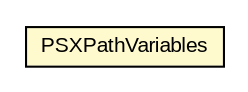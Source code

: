 #!/usr/local/bin/dot
#
# Class diagram 
# Generated by UMLGraph version 5.1 (http://www.umlgraph.org/)
#

digraph G {
	edge [fontname="arial",fontsize=10,labelfontname="arial",labelfontsize=10];
	node [fontname="arial",fontsize=10,shape=plaintext];
	nodesep=0.25;
	ranksep=0.5;
	// com.helger.schematron.pure.binding.xpath.PSXPathVariables
	c3385 [label=<<table title="com.helger.schematron.pure.binding.xpath.PSXPathVariables" border="0" cellborder="1" cellspacing="0" cellpadding="2" port="p" bgcolor="lemonChiffon" href="./PSXPathVariables.html">
		<tr><td><table border="0" cellspacing="0" cellpadding="1">
<tr><td align="center" balign="center"> PSXPathVariables </td></tr>
		</table></td></tr>
		</table>>, fontname="arial", fontcolor="black", fontsize=10.0];
}


